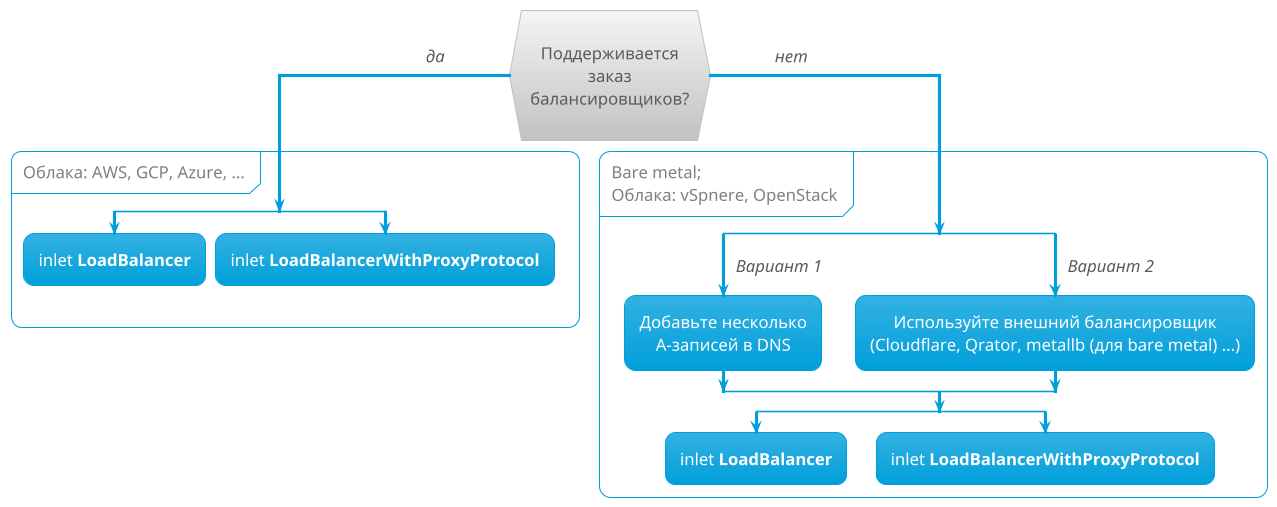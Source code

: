 @startuml

!theme bluegray
skinparam DefaultFontSize 16
skinparam handwritten false
skinparam ArrowFontStyle italic
skinparam DefaultTextAlignment center
skinparam PartitionFontColor grey
skinparam backgroundColor transparent


if (\nПоддерживается\nзаказ\nбалансировщиков?\n) then (да             )
partition Облака: AWS, GCP, Azure, ... {
  split
    :inlet **LoadBalancer**;
     kill
  split again
    :inlet **LoadBalancerWithProxyProtocol**;
    kill
  end split
  }
else (             нет)
partition Bare metal;\nОблака: vSpnere, OpenStack {
  split
    ->Вариант 1;
    :Добавьте несколько\nА-записей в DNS;
  split again
    ->Вариант 2;
    :Используйте внешний балансировщик
    (Cloudflare, Qrator, metallb (для bare metal) ...);
  end split
  split
     :inlet **LoadBalancer**;
     kill
  split again
    :inlet **LoadBalancerWithProxyProtocol**;
    kill
  end split
  }
endif
@enduml
